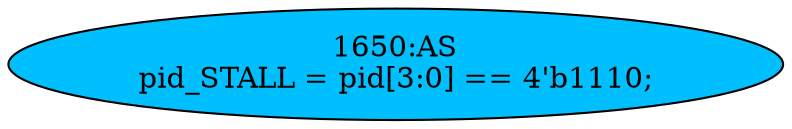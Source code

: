 strict digraph "" {
	node [label="\N"];
	"1650:AS"	 [ast="<pyverilog.vparser.ast.Assign object at 0x7f13b5568cd0>",
		def_var="['pid_STALL']",
		fillcolor=deepskyblue,
		label="1650:AS
pid_STALL = pid[3:0] == 4'b1110;",
		statements="[]",
		style=filled,
		typ=Assign,
		use_var="['pid']"];
}

